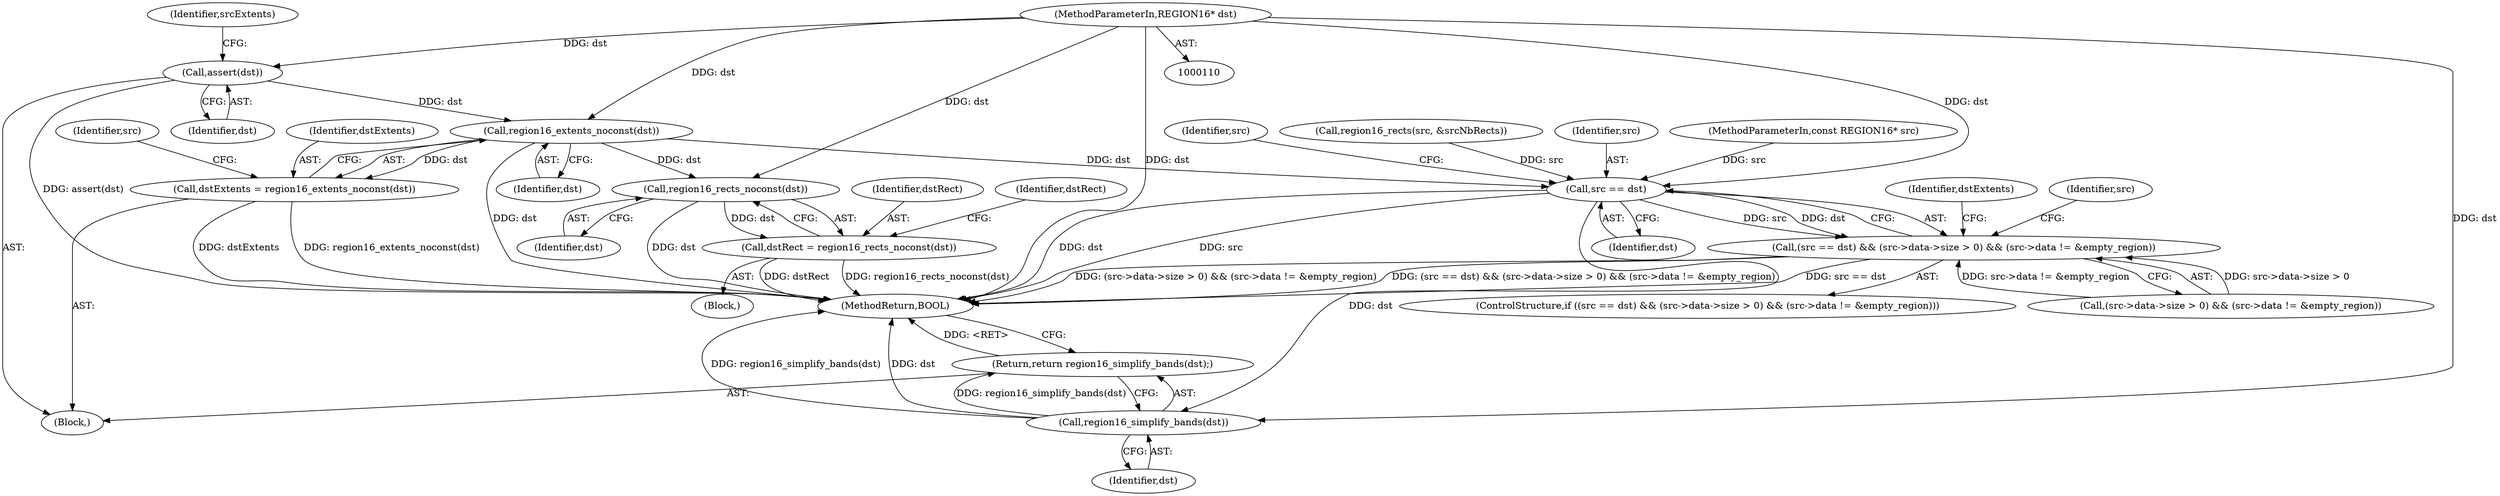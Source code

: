 digraph "0_FreeRDP_fc80ab45621bd966f70594c0b7393ec005a94007_2@pointer" {
"1000145" [label="(Call,region16_extents_noconst(dst))"];
"1000137" [label="(Call,assert(dst))"];
"1000111" [label="(MethodParameterIn,REGION16* dst)"];
"1000143" [label="(Call,dstExtents = region16_extents_noconst(dst))"];
"1000173" [label="(Call,region16_rects_noconst(dst))"];
"1000171" [label="(Call,dstRect = region16_rects_noconst(dst))"];
"1000548" [label="(Call,src == dst)"];
"1000547" [label="(Call,(src == dst) && (src->data->size > 0) && (src->data != &empty_region))"];
"1000651" [label="(Call,region16_simplify_bands(dst))"];
"1000650" [label="(Return,return region16_simplify_bands(dst);)"];
"1000111" [label="(MethodParameterIn,REGION16* dst)"];
"1000114" [label="(Block,)"];
"1000546" [label="(ControlStructure,if ((src == dst) && (src->data->size > 0) && (src->data != &empty_region)))"];
"1000172" [label="(Identifier,dstRect)"];
"1000550" [label="(Identifier,dst)"];
"1000143" [label="(Call,dstExtents = region16_extents_noconst(dst))"];
"1000171" [label="(Call,dstRect = region16_rects_noconst(dst))"];
"1000653" [label="(MethodReturn,BOOL)"];
"1000548" [label="(Call,src == dst)"];
"1000173" [label="(Call,region16_rects_noconst(dst))"];
"1000144" [label="(Identifier,dstExtents)"];
"1000174" [label="(Identifier,dst)"];
"1000150" [label="(Identifier,src)"];
"1000571" [label="(Identifier,dstExtents)"];
"1000555" [label="(Identifier,src)"];
"1000277" [label="(Call,region16_rects(src, &srcNbRects))"];
"1000549" [label="(Identifier,src)"];
"1000547" [label="(Call,(src == dst) && (src->data->size > 0) && (src->data != &empty_region))"];
"1000551" [label="(Call,(src->data->size > 0) && (src->data != &empty_region))"];
"1000177" [label="(Identifier,dstRect)"];
"1000138" [label="(Identifier,dst)"];
"1000652" [label="(Identifier,dst)"];
"1000112" [label="(MethodParameterIn,const REGION16* src)"];
"1000650" [label="(Return,return region16_simplify_bands(dst);)"];
"1000137" [label="(Call,assert(dst))"];
"1000146" [label="(Identifier,dst)"];
"1000140" [label="(Identifier,srcExtents)"];
"1000651" [label="(Call,region16_simplify_bands(dst))"];
"1000567" [label="(Identifier,src)"];
"1000145" [label="(Call,region16_extents_noconst(dst))"];
"1000151" [label="(Block,)"];
"1000145" -> "1000143"  [label="AST: "];
"1000145" -> "1000146"  [label="CFG: "];
"1000146" -> "1000145"  [label="AST: "];
"1000143" -> "1000145"  [label="CFG: "];
"1000145" -> "1000653"  [label="DDG: dst"];
"1000145" -> "1000143"  [label="DDG: dst"];
"1000137" -> "1000145"  [label="DDG: dst"];
"1000111" -> "1000145"  [label="DDG: dst"];
"1000145" -> "1000173"  [label="DDG: dst"];
"1000145" -> "1000548"  [label="DDG: dst"];
"1000137" -> "1000114"  [label="AST: "];
"1000137" -> "1000138"  [label="CFG: "];
"1000138" -> "1000137"  [label="AST: "];
"1000140" -> "1000137"  [label="CFG: "];
"1000137" -> "1000653"  [label="DDG: assert(dst)"];
"1000111" -> "1000137"  [label="DDG: dst"];
"1000111" -> "1000110"  [label="AST: "];
"1000111" -> "1000653"  [label="DDG: dst"];
"1000111" -> "1000173"  [label="DDG: dst"];
"1000111" -> "1000548"  [label="DDG: dst"];
"1000111" -> "1000651"  [label="DDG: dst"];
"1000143" -> "1000114"  [label="AST: "];
"1000144" -> "1000143"  [label="AST: "];
"1000150" -> "1000143"  [label="CFG: "];
"1000143" -> "1000653"  [label="DDG: dstExtents"];
"1000143" -> "1000653"  [label="DDG: region16_extents_noconst(dst)"];
"1000173" -> "1000171"  [label="AST: "];
"1000173" -> "1000174"  [label="CFG: "];
"1000174" -> "1000173"  [label="AST: "];
"1000171" -> "1000173"  [label="CFG: "];
"1000173" -> "1000653"  [label="DDG: dst"];
"1000173" -> "1000171"  [label="DDG: dst"];
"1000171" -> "1000151"  [label="AST: "];
"1000172" -> "1000171"  [label="AST: "];
"1000177" -> "1000171"  [label="CFG: "];
"1000171" -> "1000653"  [label="DDG: dstRect"];
"1000171" -> "1000653"  [label="DDG: region16_rects_noconst(dst)"];
"1000548" -> "1000547"  [label="AST: "];
"1000548" -> "1000550"  [label="CFG: "];
"1000549" -> "1000548"  [label="AST: "];
"1000550" -> "1000548"  [label="AST: "];
"1000555" -> "1000548"  [label="CFG: "];
"1000547" -> "1000548"  [label="CFG: "];
"1000548" -> "1000653"  [label="DDG: dst"];
"1000548" -> "1000653"  [label="DDG: src"];
"1000548" -> "1000547"  [label="DDG: src"];
"1000548" -> "1000547"  [label="DDG: dst"];
"1000277" -> "1000548"  [label="DDG: src"];
"1000112" -> "1000548"  [label="DDG: src"];
"1000548" -> "1000651"  [label="DDG: dst"];
"1000547" -> "1000546"  [label="AST: "];
"1000547" -> "1000551"  [label="CFG: "];
"1000551" -> "1000547"  [label="AST: "];
"1000567" -> "1000547"  [label="CFG: "];
"1000571" -> "1000547"  [label="CFG: "];
"1000547" -> "1000653"  [label="DDG: src == dst"];
"1000547" -> "1000653"  [label="DDG: (src->data->size > 0) && (src->data != &empty_region)"];
"1000547" -> "1000653"  [label="DDG: (src == dst) && (src->data->size > 0) && (src->data != &empty_region)"];
"1000551" -> "1000547"  [label="DDG: src->data->size > 0"];
"1000551" -> "1000547"  [label="DDG: src->data != &empty_region"];
"1000651" -> "1000650"  [label="AST: "];
"1000651" -> "1000652"  [label="CFG: "];
"1000652" -> "1000651"  [label="AST: "];
"1000650" -> "1000651"  [label="CFG: "];
"1000651" -> "1000653"  [label="DDG: region16_simplify_bands(dst)"];
"1000651" -> "1000653"  [label="DDG: dst"];
"1000651" -> "1000650"  [label="DDG: region16_simplify_bands(dst)"];
"1000650" -> "1000114"  [label="AST: "];
"1000653" -> "1000650"  [label="CFG: "];
"1000650" -> "1000653"  [label="DDG: <RET>"];
}
